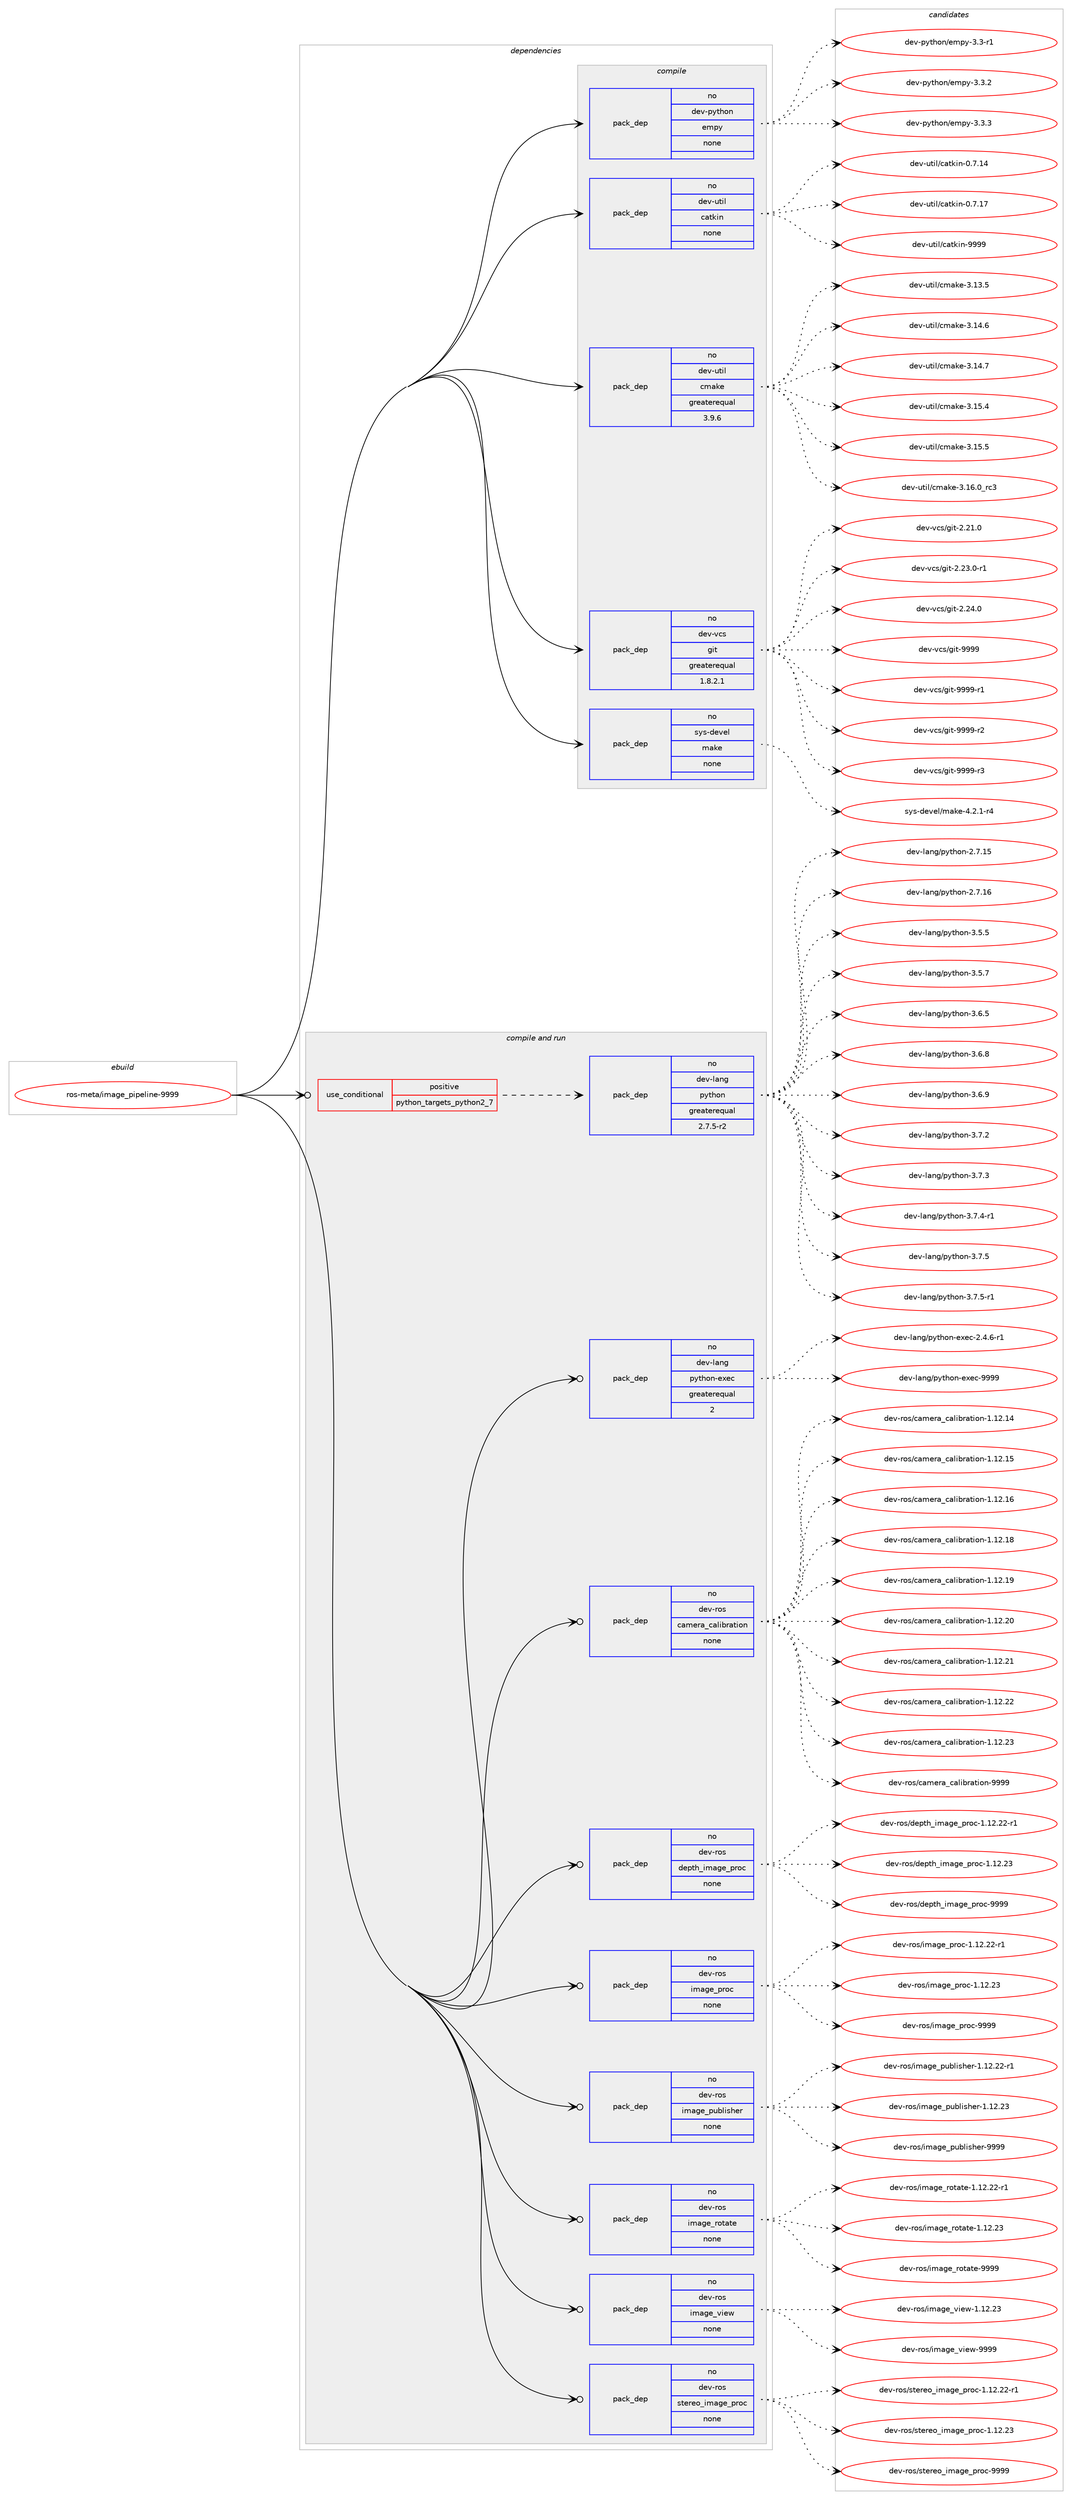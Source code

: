 digraph prolog {

# *************
# Graph options
# *************

newrank=true;
concentrate=true;
compound=true;
graph [rankdir=LR,fontname=Helvetica,fontsize=10,ranksep=1.5];#, ranksep=2.5, nodesep=0.2];
edge  [arrowhead=vee];
node  [fontname=Helvetica,fontsize=10];

# **********
# The ebuild
# **********

subgraph cluster_leftcol {
color=gray;
rank=same;
label=<<i>ebuild</i>>;
id [label="ros-meta/image_pipeline-9999", color=red, width=4, href="../ros-meta/image_pipeline-9999.svg"];
}

# ****************
# The dependencies
# ****************

subgraph cluster_midcol {
color=gray;
label=<<i>dependencies</i>>;
subgraph cluster_compile {
fillcolor="#eeeeee";
style=filled;
label=<<i>compile</i>>;
subgraph pack625679 {
dependency846996 [label=<<TABLE BORDER="0" CELLBORDER="1" CELLSPACING="0" CELLPADDING="4" WIDTH="220"><TR><TD ROWSPAN="6" CELLPADDING="30">pack_dep</TD></TR><TR><TD WIDTH="110">no</TD></TR><TR><TD>dev-python</TD></TR><TR><TD>empy</TD></TR><TR><TD>none</TD></TR><TR><TD></TD></TR></TABLE>>, shape=none, color=blue];
}
id:e -> dependency846996:w [weight=20,style="solid",arrowhead="vee"];
subgraph pack625680 {
dependency846997 [label=<<TABLE BORDER="0" CELLBORDER="1" CELLSPACING="0" CELLPADDING="4" WIDTH="220"><TR><TD ROWSPAN="6" CELLPADDING="30">pack_dep</TD></TR><TR><TD WIDTH="110">no</TD></TR><TR><TD>dev-util</TD></TR><TR><TD>catkin</TD></TR><TR><TD>none</TD></TR><TR><TD></TD></TR></TABLE>>, shape=none, color=blue];
}
id:e -> dependency846997:w [weight=20,style="solid",arrowhead="vee"];
subgraph pack625681 {
dependency846998 [label=<<TABLE BORDER="0" CELLBORDER="1" CELLSPACING="0" CELLPADDING="4" WIDTH="220"><TR><TD ROWSPAN="6" CELLPADDING="30">pack_dep</TD></TR><TR><TD WIDTH="110">no</TD></TR><TR><TD>dev-util</TD></TR><TR><TD>cmake</TD></TR><TR><TD>greaterequal</TD></TR><TR><TD>3.9.6</TD></TR></TABLE>>, shape=none, color=blue];
}
id:e -> dependency846998:w [weight=20,style="solid",arrowhead="vee"];
subgraph pack625682 {
dependency846999 [label=<<TABLE BORDER="0" CELLBORDER="1" CELLSPACING="0" CELLPADDING="4" WIDTH="220"><TR><TD ROWSPAN="6" CELLPADDING="30">pack_dep</TD></TR><TR><TD WIDTH="110">no</TD></TR><TR><TD>dev-vcs</TD></TR><TR><TD>git</TD></TR><TR><TD>greaterequal</TD></TR><TR><TD>1.8.2.1</TD></TR></TABLE>>, shape=none, color=blue];
}
id:e -> dependency846999:w [weight=20,style="solid",arrowhead="vee"];
subgraph pack625683 {
dependency847000 [label=<<TABLE BORDER="0" CELLBORDER="1" CELLSPACING="0" CELLPADDING="4" WIDTH="220"><TR><TD ROWSPAN="6" CELLPADDING="30">pack_dep</TD></TR><TR><TD WIDTH="110">no</TD></TR><TR><TD>sys-devel</TD></TR><TR><TD>make</TD></TR><TR><TD>none</TD></TR><TR><TD></TD></TR></TABLE>>, shape=none, color=blue];
}
id:e -> dependency847000:w [weight=20,style="solid",arrowhead="vee"];
}
subgraph cluster_compileandrun {
fillcolor="#eeeeee";
style=filled;
label=<<i>compile and run</i>>;
subgraph cond206383 {
dependency847001 [label=<<TABLE BORDER="0" CELLBORDER="1" CELLSPACING="0" CELLPADDING="4"><TR><TD ROWSPAN="3" CELLPADDING="10">use_conditional</TD></TR><TR><TD>positive</TD></TR><TR><TD>python_targets_python2_7</TD></TR></TABLE>>, shape=none, color=red];
subgraph pack625684 {
dependency847002 [label=<<TABLE BORDER="0" CELLBORDER="1" CELLSPACING="0" CELLPADDING="4" WIDTH="220"><TR><TD ROWSPAN="6" CELLPADDING="30">pack_dep</TD></TR><TR><TD WIDTH="110">no</TD></TR><TR><TD>dev-lang</TD></TR><TR><TD>python</TD></TR><TR><TD>greaterequal</TD></TR><TR><TD>2.7.5-r2</TD></TR></TABLE>>, shape=none, color=blue];
}
dependency847001:e -> dependency847002:w [weight=20,style="dashed",arrowhead="vee"];
}
id:e -> dependency847001:w [weight=20,style="solid",arrowhead="odotvee"];
subgraph pack625685 {
dependency847003 [label=<<TABLE BORDER="0" CELLBORDER="1" CELLSPACING="0" CELLPADDING="4" WIDTH="220"><TR><TD ROWSPAN="6" CELLPADDING="30">pack_dep</TD></TR><TR><TD WIDTH="110">no</TD></TR><TR><TD>dev-lang</TD></TR><TR><TD>python-exec</TD></TR><TR><TD>greaterequal</TD></TR><TR><TD>2</TD></TR></TABLE>>, shape=none, color=blue];
}
id:e -> dependency847003:w [weight=20,style="solid",arrowhead="odotvee"];
subgraph pack625686 {
dependency847004 [label=<<TABLE BORDER="0" CELLBORDER="1" CELLSPACING="0" CELLPADDING="4" WIDTH="220"><TR><TD ROWSPAN="6" CELLPADDING="30">pack_dep</TD></TR><TR><TD WIDTH="110">no</TD></TR><TR><TD>dev-ros</TD></TR><TR><TD>camera_calibration</TD></TR><TR><TD>none</TD></TR><TR><TD></TD></TR></TABLE>>, shape=none, color=blue];
}
id:e -> dependency847004:w [weight=20,style="solid",arrowhead="odotvee"];
subgraph pack625687 {
dependency847005 [label=<<TABLE BORDER="0" CELLBORDER="1" CELLSPACING="0" CELLPADDING="4" WIDTH="220"><TR><TD ROWSPAN="6" CELLPADDING="30">pack_dep</TD></TR><TR><TD WIDTH="110">no</TD></TR><TR><TD>dev-ros</TD></TR><TR><TD>depth_image_proc</TD></TR><TR><TD>none</TD></TR><TR><TD></TD></TR></TABLE>>, shape=none, color=blue];
}
id:e -> dependency847005:w [weight=20,style="solid",arrowhead="odotvee"];
subgraph pack625688 {
dependency847006 [label=<<TABLE BORDER="0" CELLBORDER="1" CELLSPACING="0" CELLPADDING="4" WIDTH="220"><TR><TD ROWSPAN="6" CELLPADDING="30">pack_dep</TD></TR><TR><TD WIDTH="110">no</TD></TR><TR><TD>dev-ros</TD></TR><TR><TD>image_proc</TD></TR><TR><TD>none</TD></TR><TR><TD></TD></TR></TABLE>>, shape=none, color=blue];
}
id:e -> dependency847006:w [weight=20,style="solid",arrowhead="odotvee"];
subgraph pack625689 {
dependency847007 [label=<<TABLE BORDER="0" CELLBORDER="1" CELLSPACING="0" CELLPADDING="4" WIDTH="220"><TR><TD ROWSPAN="6" CELLPADDING="30">pack_dep</TD></TR><TR><TD WIDTH="110">no</TD></TR><TR><TD>dev-ros</TD></TR><TR><TD>image_publisher</TD></TR><TR><TD>none</TD></TR><TR><TD></TD></TR></TABLE>>, shape=none, color=blue];
}
id:e -> dependency847007:w [weight=20,style="solid",arrowhead="odotvee"];
subgraph pack625690 {
dependency847008 [label=<<TABLE BORDER="0" CELLBORDER="1" CELLSPACING="0" CELLPADDING="4" WIDTH="220"><TR><TD ROWSPAN="6" CELLPADDING="30">pack_dep</TD></TR><TR><TD WIDTH="110">no</TD></TR><TR><TD>dev-ros</TD></TR><TR><TD>image_rotate</TD></TR><TR><TD>none</TD></TR><TR><TD></TD></TR></TABLE>>, shape=none, color=blue];
}
id:e -> dependency847008:w [weight=20,style="solid",arrowhead="odotvee"];
subgraph pack625691 {
dependency847009 [label=<<TABLE BORDER="0" CELLBORDER="1" CELLSPACING="0" CELLPADDING="4" WIDTH="220"><TR><TD ROWSPAN="6" CELLPADDING="30">pack_dep</TD></TR><TR><TD WIDTH="110">no</TD></TR><TR><TD>dev-ros</TD></TR><TR><TD>image_view</TD></TR><TR><TD>none</TD></TR><TR><TD></TD></TR></TABLE>>, shape=none, color=blue];
}
id:e -> dependency847009:w [weight=20,style="solid",arrowhead="odotvee"];
subgraph pack625692 {
dependency847010 [label=<<TABLE BORDER="0" CELLBORDER="1" CELLSPACING="0" CELLPADDING="4" WIDTH="220"><TR><TD ROWSPAN="6" CELLPADDING="30">pack_dep</TD></TR><TR><TD WIDTH="110">no</TD></TR><TR><TD>dev-ros</TD></TR><TR><TD>stereo_image_proc</TD></TR><TR><TD>none</TD></TR><TR><TD></TD></TR></TABLE>>, shape=none, color=blue];
}
id:e -> dependency847010:w [weight=20,style="solid",arrowhead="odotvee"];
}
subgraph cluster_run {
fillcolor="#eeeeee";
style=filled;
label=<<i>run</i>>;
}
}

# **************
# The candidates
# **************

subgraph cluster_choices {
rank=same;
color=gray;
label=<<i>candidates</i>>;

subgraph choice625679 {
color=black;
nodesep=1;
choice1001011184511212111610411111047101109112121455146514511449 [label="dev-python/empy-3.3-r1", color=red, width=4,href="../dev-python/empy-3.3-r1.svg"];
choice1001011184511212111610411111047101109112121455146514650 [label="dev-python/empy-3.3.2", color=red, width=4,href="../dev-python/empy-3.3.2.svg"];
choice1001011184511212111610411111047101109112121455146514651 [label="dev-python/empy-3.3.3", color=red, width=4,href="../dev-python/empy-3.3.3.svg"];
dependency846996:e -> choice1001011184511212111610411111047101109112121455146514511449:w [style=dotted,weight="100"];
dependency846996:e -> choice1001011184511212111610411111047101109112121455146514650:w [style=dotted,weight="100"];
dependency846996:e -> choice1001011184511212111610411111047101109112121455146514651:w [style=dotted,weight="100"];
}
subgraph choice625680 {
color=black;
nodesep=1;
choice1001011184511711610510847999711610710511045484655464952 [label="dev-util/catkin-0.7.14", color=red, width=4,href="../dev-util/catkin-0.7.14.svg"];
choice1001011184511711610510847999711610710511045484655464955 [label="dev-util/catkin-0.7.17", color=red, width=4,href="../dev-util/catkin-0.7.17.svg"];
choice100101118451171161051084799971161071051104557575757 [label="dev-util/catkin-9999", color=red, width=4,href="../dev-util/catkin-9999.svg"];
dependency846997:e -> choice1001011184511711610510847999711610710511045484655464952:w [style=dotted,weight="100"];
dependency846997:e -> choice1001011184511711610510847999711610710511045484655464955:w [style=dotted,weight="100"];
dependency846997:e -> choice100101118451171161051084799971161071051104557575757:w [style=dotted,weight="100"];
}
subgraph choice625681 {
color=black;
nodesep=1;
choice1001011184511711610510847991099710710145514649514653 [label="dev-util/cmake-3.13.5", color=red, width=4,href="../dev-util/cmake-3.13.5.svg"];
choice1001011184511711610510847991099710710145514649524654 [label="dev-util/cmake-3.14.6", color=red, width=4,href="../dev-util/cmake-3.14.6.svg"];
choice1001011184511711610510847991099710710145514649524655 [label="dev-util/cmake-3.14.7", color=red, width=4,href="../dev-util/cmake-3.14.7.svg"];
choice1001011184511711610510847991099710710145514649534652 [label="dev-util/cmake-3.15.4", color=red, width=4,href="../dev-util/cmake-3.15.4.svg"];
choice1001011184511711610510847991099710710145514649534653 [label="dev-util/cmake-3.15.5", color=red, width=4,href="../dev-util/cmake-3.15.5.svg"];
choice1001011184511711610510847991099710710145514649544648951149951 [label="dev-util/cmake-3.16.0_rc3", color=red, width=4,href="../dev-util/cmake-3.16.0_rc3.svg"];
dependency846998:e -> choice1001011184511711610510847991099710710145514649514653:w [style=dotted,weight="100"];
dependency846998:e -> choice1001011184511711610510847991099710710145514649524654:w [style=dotted,weight="100"];
dependency846998:e -> choice1001011184511711610510847991099710710145514649524655:w [style=dotted,weight="100"];
dependency846998:e -> choice1001011184511711610510847991099710710145514649534652:w [style=dotted,weight="100"];
dependency846998:e -> choice1001011184511711610510847991099710710145514649534653:w [style=dotted,weight="100"];
dependency846998:e -> choice1001011184511711610510847991099710710145514649544648951149951:w [style=dotted,weight="100"];
}
subgraph choice625682 {
color=black;
nodesep=1;
choice10010111845118991154710310511645504650494648 [label="dev-vcs/git-2.21.0", color=red, width=4,href="../dev-vcs/git-2.21.0.svg"];
choice100101118451189911547103105116455046505146484511449 [label="dev-vcs/git-2.23.0-r1", color=red, width=4,href="../dev-vcs/git-2.23.0-r1.svg"];
choice10010111845118991154710310511645504650524648 [label="dev-vcs/git-2.24.0", color=red, width=4,href="../dev-vcs/git-2.24.0.svg"];
choice1001011184511899115471031051164557575757 [label="dev-vcs/git-9999", color=red, width=4,href="../dev-vcs/git-9999.svg"];
choice10010111845118991154710310511645575757574511449 [label="dev-vcs/git-9999-r1", color=red, width=4,href="../dev-vcs/git-9999-r1.svg"];
choice10010111845118991154710310511645575757574511450 [label="dev-vcs/git-9999-r2", color=red, width=4,href="../dev-vcs/git-9999-r2.svg"];
choice10010111845118991154710310511645575757574511451 [label="dev-vcs/git-9999-r3", color=red, width=4,href="../dev-vcs/git-9999-r3.svg"];
dependency846999:e -> choice10010111845118991154710310511645504650494648:w [style=dotted,weight="100"];
dependency846999:e -> choice100101118451189911547103105116455046505146484511449:w [style=dotted,weight="100"];
dependency846999:e -> choice10010111845118991154710310511645504650524648:w [style=dotted,weight="100"];
dependency846999:e -> choice1001011184511899115471031051164557575757:w [style=dotted,weight="100"];
dependency846999:e -> choice10010111845118991154710310511645575757574511449:w [style=dotted,weight="100"];
dependency846999:e -> choice10010111845118991154710310511645575757574511450:w [style=dotted,weight="100"];
dependency846999:e -> choice10010111845118991154710310511645575757574511451:w [style=dotted,weight="100"];
}
subgraph choice625683 {
color=black;
nodesep=1;
choice1151211154510010111810110847109971071014552465046494511452 [label="sys-devel/make-4.2.1-r4", color=red, width=4,href="../sys-devel/make-4.2.1-r4.svg"];
dependency847000:e -> choice1151211154510010111810110847109971071014552465046494511452:w [style=dotted,weight="100"];
}
subgraph choice625684 {
color=black;
nodesep=1;
choice10010111845108971101034711212111610411111045504655464953 [label="dev-lang/python-2.7.15", color=red, width=4,href="../dev-lang/python-2.7.15.svg"];
choice10010111845108971101034711212111610411111045504655464954 [label="dev-lang/python-2.7.16", color=red, width=4,href="../dev-lang/python-2.7.16.svg"];
choice100101118451089711010347112121116104111110455146534653 [label="dev-lang/python-3.5.5", color=red, width=4,href="../dev-lang/python-3.5.5.svg"];
choice100101118451089711010347112121116104111110455146534655 [label="dev-lang/python-3.5.7", color=red, width=4,href="../dev-lang/python-3.5.7.svg"];
choice100101118451089711010347112121116104111110455146544653 [label="dev-lang/python-3.6.5", color=red, width=4,href="../dev-lang/python-3.6.5.svg"];
choice100101118451089711010347112121116104111110455146544656 [label="dev-lang/python-3.6.8", color=red, width=4,href="../dev-lang/python-3.6.8.svg"];
choice100101118451089711010347112121116104111110455146544657 [label="dev-lang/python-3.6.9", color=red, width=4,href="../dev-lang/python-3.6.9.svg"];
choice100101118451089711010347112121116104111110455146554650 [label="dev-lang/python-3.7.2", color=red, width=4,href="../dev-lang/python-3.7.2.svg"];
choice100101118451089711010347112121116104111110455146554651 [label="dev-lang/python-3.7.3", color=red, width=4,href="../dev-lang/python-3.7.3.svg"];
choice1001011184510897110103471121211161041111104551465546524511449 [label="dev-lang/python-3.7.4-r1", color=red, width=4,href="../dev-lang/python-3.7.4-r1.svg"];
choice100101118451089711010347112121116104111110455146554653 [label="dev-lang/python-3.7.5", color=red, width=4,href="../dev-lang/python-3.7.5.svg"];
choice1001011184510897110103471121211161041111104551465546534511449 [label="dev-lang/python-3.7.5-r1", color=red, width=4,href="../dev-lang/python-3.7.5-r1.svg"];
dependency847002:e -> choice10010111845108971101034711212111610411111045504655464953:w [style=dotted,weight="100"];
dependency847002:e -> choice10010111845108971101034711212111610411111045504655464954:w [style=dotted,weight="100"];
dependency847002:e -> choice100101118451089711010347112121116104111110455146534653:w [style=dotted,weight="100"];
dependency847002:e -> choice100101118451089711010347112121116104111110455146534655:w [style=dotted,weight="100"];
dependency847002:e -> choice100101118451089711010347112121116104111110455146544653:w [style=dotted,weight="100"];
dependency847002:e -> choice100101118451089711010347112121116104111110455146544656:w [style=dotted,weight="100"];
dependency847002:e -> choice100101118451089711010347112121116104111110455146544657:w [style=dotted,weight="100"];
dependency847002:e -> choice100101118451089711010347112121116104111110455146554650:w [style=dotted,weight="100"];
dependency847002:e -> choice100101118451089711010347112121116104111110455146554651:w [style=dotted,weight="100"];
dependency847002:e -> choice1001011184510897110103471121211161041111104551465546524511449:w [style=dotted,weight="100"];
dependency847002:e -> choice100101118451089711010347112121116104111110455146554653:w [style=dotted,weight="100"];
dependency847002:e -> choice1001011184510897110103471121211161041111104551465546534511449:w [style=dotted,weight="100"];
}
subgraph choice625685 {
color=black;
nodesep=1;
choice10010111845108971101034711212111610411111045101120101994550465246544511449 [label="dev-lang/python-exec-2.4.6-r1", color=red, width=4,href="../dev-lang/python-exec-2.4.6-r1.svg"];
choice10010111845108971101034711212111610411111045101120101994557575757 [label="dev-lang/python-exec-9999", color=red, width=4,href="../dev-lang/python-exec-9999.svg"];
dependency847003:e -> choice10010111845108971101034711212111610411111045101120101994550465246544511449:w [style=dotted,weight="100"];
dependency847003:e -> choice10010111845108971101034711212111610411111045101120101994557575757:w [style=dotted,weight="100"];
}
subgraph choice625686 {
color=black;
nodesep=1;
choice100101118451141111154799971091011149795999710810598114971161051111104549464950464952 [label="dev-ros/camera_calibration-1.12.14", color=red, width=4,href="../dev-ros/camera_calibration-1.12.14.svg"];
choice100101118451141111154799971091011149795999710810598114971161051111104549464950464953 [label="dev-ros/camera_calibration-1.12.15", color=red, width=4,href="../dev-ros/camera_calibration-1.12.15.svg"];
choice100101118451141111154799971091011149795999710810598114971161051111104549464950464954 [label="dev-ros/camera_calibration-1.12.16", color=red, width=4,href="../dev-ros/camera_calibration-1.12.16.svg"];
choice100101118451141111154799971091011149795999710810598114971161051111104549464950464956 [label="dev-ros/camera_calibration-1.12.18", color=red, width=4,href="../dev-ros/camera_calibration-1.12.18.svg"];
choice100101118451141111154799971091011149795999710810598114971161051111104549464950464957 [label="dev-ros/camera_calibration-1.12.19", color=red, width=4,href="../dev-ros/camera_calibration-1.12.19.svg"];
choice100101118451141111154799971091011149795999710810598114971161051111104549464950465048 [label="dev-ros/camera_calibration-1.12.20", color=red, width=4,href="../dev-ros/camera_calibration-1.12.20.svg"];
choice100101118451141111154799971091011149795999710810598114971161051111104549464950465049 [label="dev-ros/camera_calibration-1.12.21", color=red, width=4,href="../dev-ros/camera_calibration-1.12.21.svg"];
choice100101118451141111154799971091011149795999710810598114971161051111104549464950465050 [label="dev-ros/camera_calibration-1.12.22", color=red, width=4,href="../dev-ros/camera_calibration-1.12.22.svg"];
choice100101118451141111154799971091011149795999710810598114971161051111104549464950465051 [label="dev-ros/camera_calibration-1.12.23", color=red, width=4,href="../dev-ros/camera_calibration-1.12.23.svg"];
choice100101118451141111154799971091011149795999710810598114971161051111104557575757 [label="dev-ros/camera_calibration-9999", color=red, width=4,href="../dev-ros/camera_calibration-9999.svg"];
dependency847004:e -> choice100101118451141111154799971091011149795999710810598114971161051111104549464950464952:w [style=dotted,weight="100"];
dependency847004:e -> choice100101118451141111154799971091011149795999710810598114971161051111104549464950464953:w [style=dotted,weight="100"];
dependency847004:e -> choice100101118451141111154799971091011149795999710810598114971161051111104549464950464954:w [style=dotted,weight="100"];
dependency847004:e -> choice100101118451141111154799971091011149795999710810598114971161051111104549464950464956:w [style=dotted,weight="100"];
dependency847004:e -> choice100101118451141111154799971091011149795999710810598114971161051111104549464950464957:w [style=dotted,weight="100"];
dependency847004:e -> choice100101118451141111154799971091011149795999710810598114971161051111104549464950465048:w [style=dotted,weight="100"];
dependency847004:e -> choice100101118451141111154799971091011149795999710810598114971161051111104549464950465049:w [style=dotted,weight="100"];
dependency847004:e -> choice100101118451141111154799971091011149795999710810598114971161051111104549464950465050:w [style=dotted,weight="100"];
dependency847004:e -> choice100101118451141111154799971091011149795999710810598114971161051111104549464950465051:w [style=dotted,weight="100"];
dependency847004:e -> choice100101118451141111154799971091011149795999710810598114971161051111104557575757:w [style=dotted,weight="100"];
}
subgraph choice625687 {
color=black;
nodesep=1;
choice10010111845114111115471001011121161049510510997103101951121141119945494649504650504511449 [label="dev-ros/depth_image_proc-1.12.22-r1", color=red, width=4,href="../dev-ros/depth_image_proc-1.12.22-r1.svg"];
choice1001011184511411111547100101112116104951051099710310195112114111994549464950465051 [label="dev-ros/depth_image_proc-1.12.23", color=red, width=4,href="../dev-ros/depth_image_proc-1.12.23.svg"];
choice1001011184511411111547100101112116104951051099710310195112114111994557575757 [label="dev-ros/depth_image_proc-9999", color=red, width=4,href="../dev-ros/depth_image_proc-9999.svg"];
dependency847005:e -> choice10010111845114111115471001011121161049510510997103101951121141119945494649504650504511449:w [style=dotted,weight="100"];
dependency847005:e -> choice1001011184511411111547100101112116104951051099710310195112114111994549464950465051:w [style=dotted,weight="100"];
dependency847005:e -> choice1001011184511411111547100101112116104951051099710310195112114111994557575757:w [style=dotted,weight="100"];
}
subgraph choice625688 {
color=black;
nodesep=1;
choice100101118451141111154710510997103101951121141119945494649504650504511449 [label="dev-ros/image_proc-1.12.22-r1", color=red, width=4,href="../dev-ros/image_proc-1.12.22-r1.svg"];
choice10010111845114111115471051099710310195112114111994549464950465051 [label="dev-ros/image_proc-1.12.23", color=red, width=4,href="../dev-ros/image_proc-1.12.23.svg"];
choice10010111845114111115471051099710310195112114111994557575757 [label="dev-ros/image_proc-9999", color=red, width=4,href="../dev-ros/image_proc-9999.svg"];
dependency847006:e -> choice100101118451141111154710510997103101951121141119945494649504650504511449:w [style=dotted,weight="100"];
dependency847006:e -> choice10010111845114111115471051099710310195112114111994549464950465051:w [style=dotted,weight="100"];
dependency847006:e -> choice10010111845114111115471051099710310195112114111994557575757:w [style=dotted,weight="100"];
}
subgraph choice625689 {
color=black;
nodesep=1;
choice100101118451141111154710510997103101951121179810810511510410111445494649504650504511449 [label="dev-ros/image_publisher-1.12.22-r1", color=red, width=4,href="../dev-ros/image_publisher-1.12.22-r1.svg"];
choice10010111845114111115471051099710310195112117981081051151041011144549464950465051 [label="dev-ros/image_publisher-1.12.23", color=red, width=4,href="../dev-ros/image_publisher-1.12.23.svg"];
choice10010111845114111115471051099710310195112117981081051151041011144557575757 [label="dev-ros/image_publisher-9999", color=red, width=4,href="../dev-ros/image_publisher-9999.svg"];
dependency847007:e -> choice100101118451141111154710510997103101951121179810810511510410111445494649504650504511449:w [style=dotted,weight="100"];
dependency847007:e -> choice10010111845114111115471051099710310195112117981081051151041011144549464950465051:w [style=dotted,weight="100"];
dependency847007:e -> choice10010111845114111115471051099710310195112117981081051151041011144557575757:w [style=dotted,weight="100"];
}
subgraph choice625690 {
color=black;
nodesep=1;
choice100101118451141111154710510997103101951141111169711610145494649504650504511449 [label="dev-ros/image_rotate-1.12.22-r1", color=red, width=4,href="../dev-ros/image_rotate-1.12.22-r1.svg"];
choice10010111845114111115471051099710310195114111116971161014549464950465051 [label="dev-ros/image_rotate-1.12.23", color=red, width=4,href="../dev-ros/image_rotate-1.12.23.svg"];
choice10010111845114111115471051099710310195114111116971161014557575757 [label="dev-ros/image_rotate-9999", color=red, width=4,href="../dev-ros/image_rotate-9999.svg"];
dependency847008:e -> choice100101118451141111154710510997103101951141111169711610145494649504650504511449:w [style=dotted,weight="100"];
dependency847008:e -> choice10010111845114111115471051099710310195114111116971161014549464950465051:w [style=dotted,weight="100"];
dependency847008:e -> choice10010111845114111115471051099710310195114111116971161014557575757:w [style=dotted,weight="100"];
}
subgraph choice625691 {
color=black;
nodesep=1;
choice100101118451141111154710510997103101951181051011194549464950465051 [label="dev-ros/image_view-1.12.23", color=red, width=4,href="../dev-ros/image_view-1.12.23.svg"];
choice100101118451141111154710510997103101951181051011194557575757 [label="dev-ros/image_view-9999", color=red, width=4,href="../dev-ros/image_view-9999.svg"];
dependency847009:e -> choice100101118451141111154710510997103101951181051011194549464950465051:w [style=dotted,weight="100"];
dependency847009:e -> choice100101118451141111154710510997103101951181051011194557575757:w [style=dotted,weight="100"];
}
subgraph choice625692 {
color=black;
nodesep=1;
choice10010111845114111115471151161011141011119510510997103101951121141119945494649504650504511449 [label="dev-ros/stereo_image_proc-1.12.22-r1", color=red, width=4,href="../dev-ros/stereo_image_proc-1.12.22-r1.svg"];
choice1001011184511411111547115116101114101111951051099710310195112114111994549464950465051 [label="dev-ros/stereo_image_proc-1.12.23", color=red, width=4,href="../dev-ros/stereo_image_proc-1.12.23.svg"];
choice1001011184511411111547115116101114101111951051099710310195112114111994557575757 [label="dev-ros/stereo_image_proc-9999", color=red, width=4,href="../dev-ros/stereo_image_proc-9999.svg"];
dependency847010:e -> choice10010111845114111115471151161011141011119510510997103101951121141119945494649504650504511449:w [style=dotted,weight="100"];
dependency847010:e -> choice1001011184511411111547115116101114101111951051099710310195112114111994549464950465051:w [style=dotted,weight="100"];
dependency847010:e -> choice1001011184511411111547115116101114101111951051099710310195112114111994557575757:w [style=dotted,weight="100"];
}
}

}
